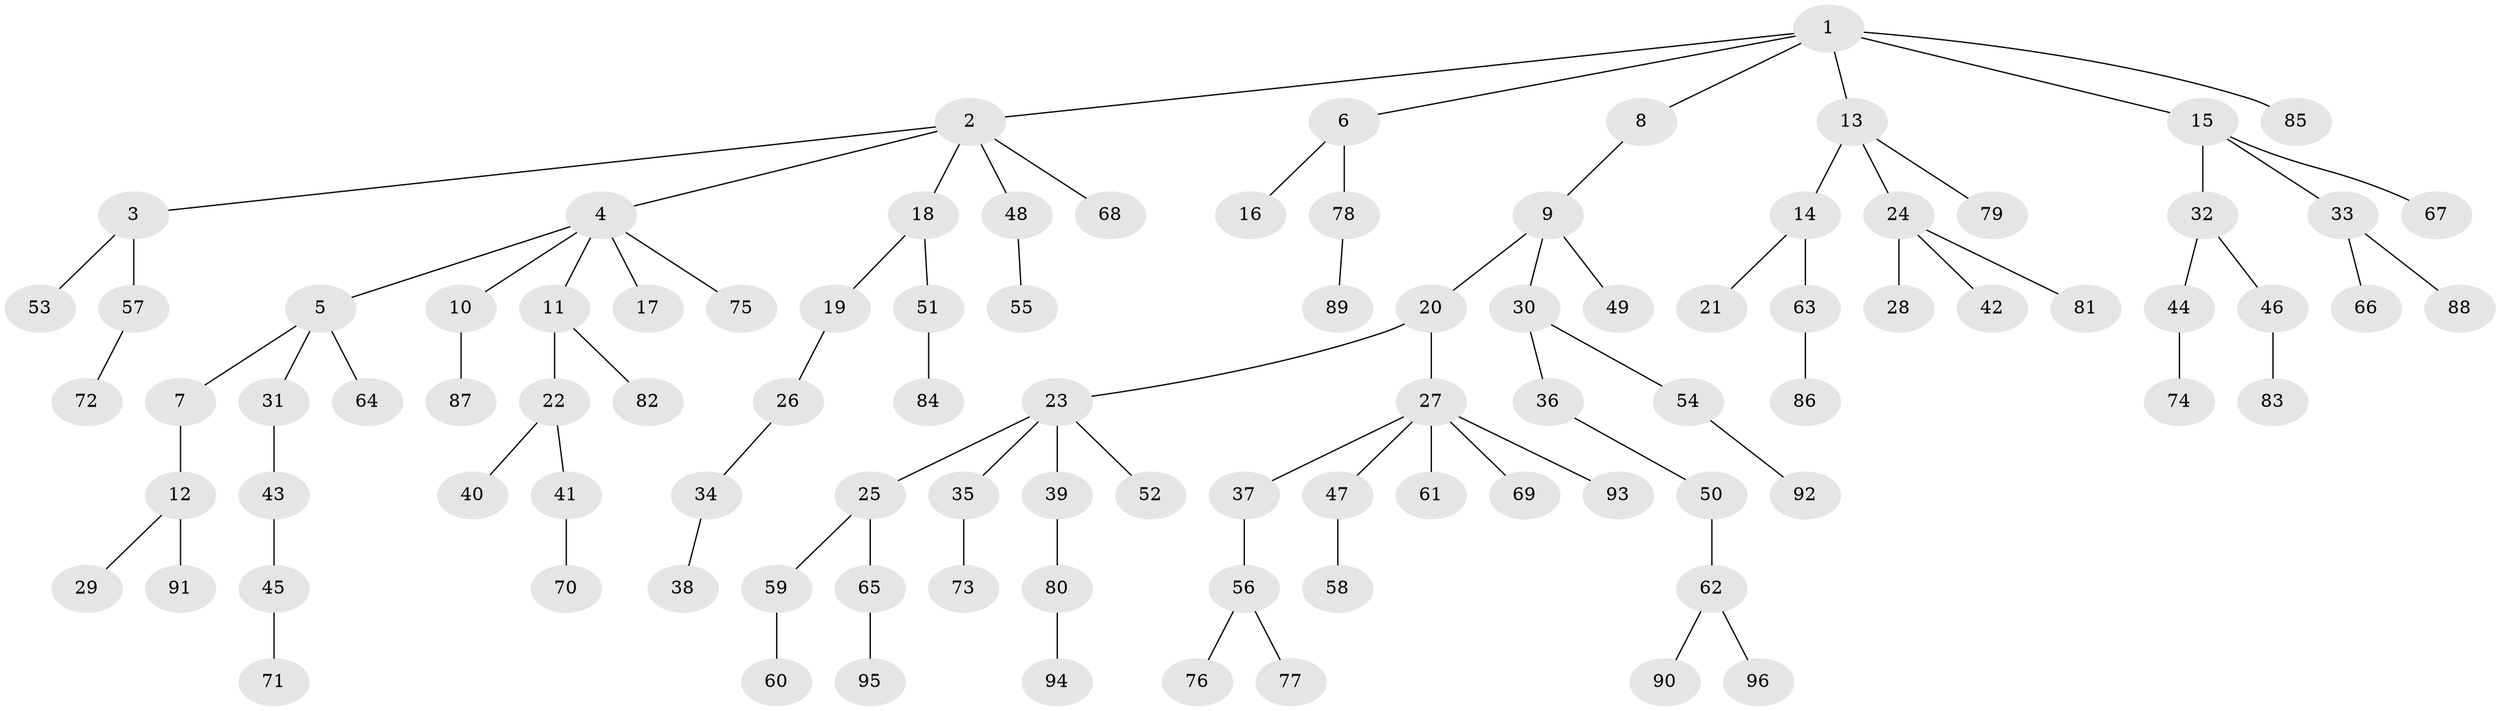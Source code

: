 // Generated by graph-tools (version 1.1) at 2025/02/03/09/25 03:02:22]
// undirected, 96 vertices, 95 edges
graph export_dot {
graph [start="1"]
  node [color=gray90,style=filled];
  1;
  2;
  3;
  4;
  5;
  6;
  7;
  8;
  9;
  10;
  11;
  12;
  13;
  14;
  15;
  16;
  17;
  18;
  19;
  20;
  21;
  22;
  23;
  24;
  25;
  26;
  27;
  28;
  29;
  30;
  31;
  32;
  33;
  34;
  35;
  36;
  37;
  38;
  39;
  40;
  41;
  42;
  43;
  44;
  45;
  46;
  47;
  48;
  49;
  50;
  51;
  52;
  53;
  54;
  55;
  56;
  57;
  58;
  59;
  60;
  61;
  62;
  63;
  64;
  65;
  66;
  67;
  68;
  69;
  70;
  71;
  72;
  73;
  74;
  75;
  76;
  77;
  78;
  79;
  80;
  81;
  82;
  83;
  84;
  85;
  86;
  87;
  88;
  89;
  90;
  91;
  92;
  93;
  94;
  95;
  96;
  1 -- 2;
  1 -- 6;
  1 -- 8;
  1 -- 13;
  1 -- 15;
  1 -- 85;
  2 -- 3;
  2 -- 4;
  2 -- 18;
  2 -- 48;
  2 -- 68;
  3 -- 53;
  3 -- 57;
  4 -- 5;
  4 -- 10;
  4 -- 11;
  4 -- 17;
  4 -- 75;
  5 -- 7;
  5 -- 31;
  5 -- 64;
  6 -- 16;
  6 -- 78;
  7 -- 12;
  8 -- 9;
  9 -- 20;
  9 -- 30;
  9 -- 49;
  10 -- 87;
  11 -- 22;
  11 -- 82;
  12 -- 29;
  12 -- 91;
  13 -- 14;
  13 -- 24;
  13 -- 79;
  14 -- 21;
  14 -- 63;
  15 -- 32;
  15 -- 33;
  15 -- 67;
  18 -- 19;
  18 -- 51;
  19 -- 26;
  20 -- 23;
  20 -- 27;
  22 -- 40;
  22 -- 41;
  23 -- 25;
  23 -- 35;
  23 -- 39;
  23 -- 52;
  24 -- 28;
  24 -- 42;
  24 -- 81;
  25 -- 59;
  25 -- 65;
  26 -- 34;
  27 -- 37;
  27 -- 47;
  27 -- 61;
  27 -- 69;
  27 -- 93;
  30 -- 36;
  30 -- 54;
  31 -- 43;
  32 -- 44;
  32 -- 46;
  33 -- 66;
  33 -- 88;
  34 -- 38;
  35 -- 73;
  36 -- 50;
  37 -- 56;
  39 -- 80;
  41 -- 70;
  43 -- 45;
  44 -- 74;
  45 -- 71;
  46 -- 83;
  47 -- 58;
  48 -- 55;
  50 -- 62;
  51 -- 84;
  54 -- 92;
  56 -- 76;
  56 -- 77;
  57 -- 72;
  59 -- 60;
  62 -- 90;
  62 -- 96;
  63 -- 86;
  65 -- 95;
  78 -- 89;
  80 -- 94;
}

